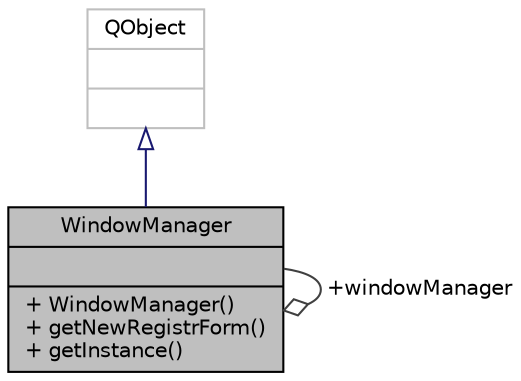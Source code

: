 digraph "WindowManager"
{
  edge [fontname="Helvetica",fontsize="10",labelfontname="Helvetica",labelfontsize="10"];
  node [fontname="Helvetica",fontsize="10",shape=record];
  Node2 [label="{WindowManager\n||+ WindowManager()\l+ getNewRegistrForm()\l+ getInstance()\l}",height=0.2,width=0.4,color="black", fillcolor="grey75", style="filled", fontcolor="black"];
  Node3 -> Node2 [dir="back",color="midnightblue",fontsize="10",style="solid",arrowtail="onormal"];
  Node3 [label="{QObject\n||}",height=0.2,width=0.4,color="grey75", fillcolor="white", style="filled"];
  Node2 -> Node2 [color="grey25",fontsize="10",style="solid",label=" +windowManager" ,arrowhead="odiamond"];
}

